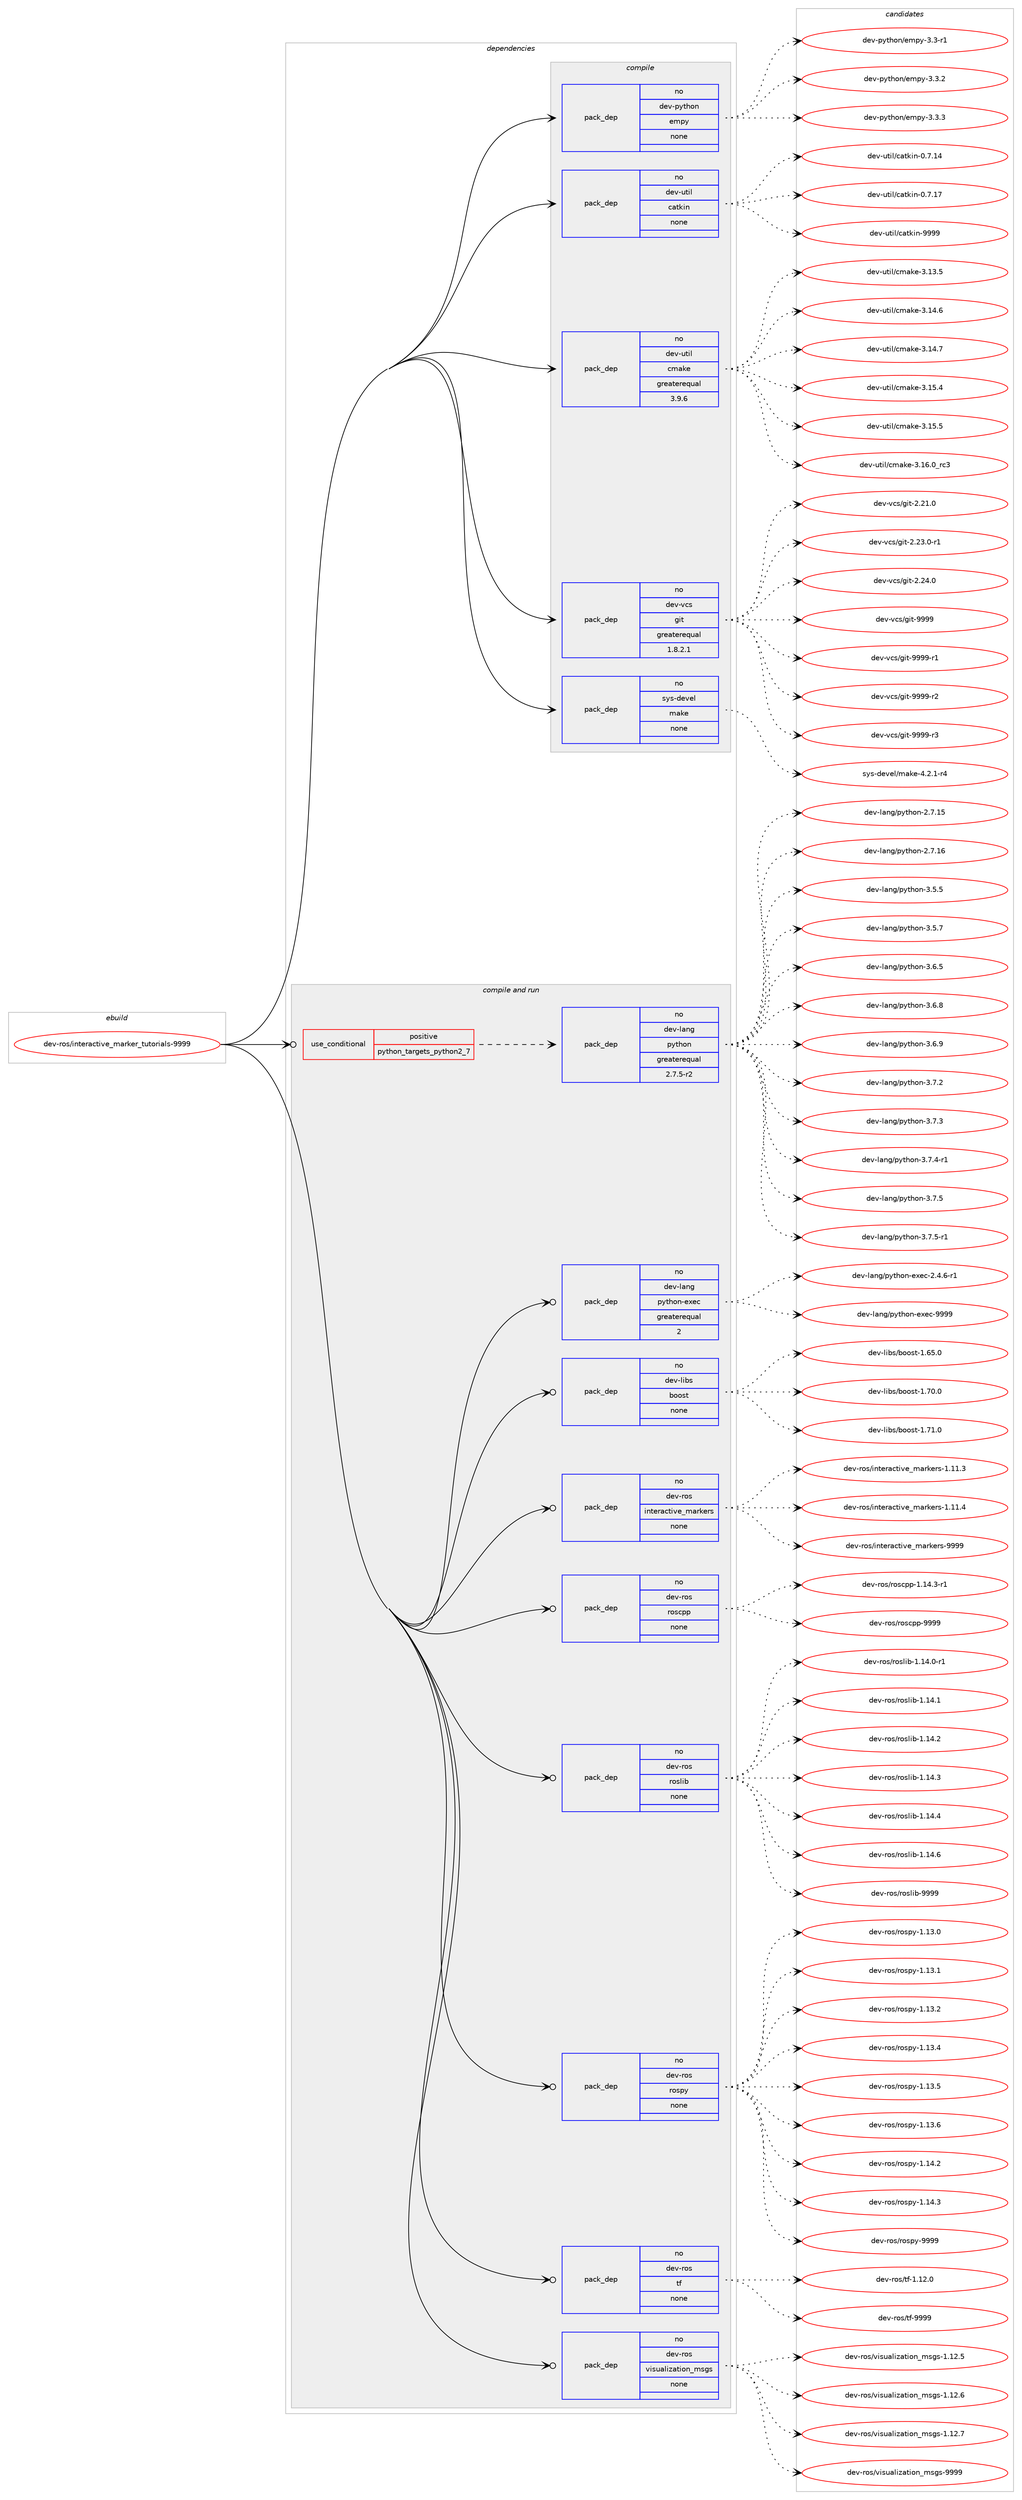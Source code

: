 digraph prolog {

# *************
# Graph options
# *************

newrank=true;
concentrate=true;
compound=true;
graph [rankdir=LR,fontname=Helvetica,fontsize=10,ranksep=1.5];#, ranksep=2.5, nodesep=0.2];
edge  [arrowhead=vee];
node  [fontname=Helvetica,fontsize=10];

# **********
# The ebuild
# **********

subgraph cluster_leftcol {
color=gray;
rank=same;
label=<<i>ebuild</i>>;
id [label="dev-ros/interactive_marker_tutorials-9999", color=red, width=4, href="../dev-ros/interactive_marker_tutorials-9999.svg"];
}

# ****************
# The dependencies
# ****************

subgraph cluster_midcol {
color=gray;
label=<<i>dependencies</i>>;
subgraph cluster_compile {
fillcolor="#eeeeee";
style=filled;
label=<<i>compile</i>>;
subgraph pack489170 {
dependency654642 [label=<<TABLE BORDER="0" CELLBORDER="1" CELLSPACING="0" CELLPADDING="4" WIDTH="220"><TR><TD ROWSPAN="6" CELLPADDING="30">pack_dep</TD></TR><TR><TD WIDTH="110">no</TD></TR><TR><TD>dev-python</TD></TR><TR><TD>empy</TD></TR><TR><TD>none</TD></TR><TR><TD></TD></TR></TABLE>>, shape=none, color=blue];
}
id:e -> dependency654642:w [weight=20,style="solid",arrowhead="vee"];
subgraph pack489171 {
dependency654643 [label=<<TABLE BORDER="0" CELLBORDER="1" CELLSPACING="0" CELLPADDING="4" WIDTH="220"><TR><TD ROWSPAN="6" CELLPADDING="30">pack_dep</TD></TR><TR><TD WIDTH="110">no</TD></TR><TR><TD>dev-util</TD></TR><TR><TD>catkin</TD></TR><TR><TD>none</TD></TR><TR><TD></TD></TR></TABLE>>, shape=none, color=blue];
}
id:e -> dependency654643:w [weight=20,style="solid",arrowhead="vee"];
subgraph pack489172 {
dependency654644 [label=<<TABLE BORDER="0" CELLBORDER="1" CELLSPACING="0" CELLPADDING="4" WIDTH="220"><TR><TD ROWSPAN="6" CELLPADDING="30">pack_dep</TD></TR><TR><TD WIDTH="110">no</TD></TR><TR><TD>dev-util</TD></TR><TR><TD>cmake</TD></TR><TR><TD>greaterequal</TD></TR><TR><TD>3.9.6</TD></TR></TABLE>>, shape=none, color=blue];
}
id:e -> dependency654644:w [weight=20,style="solid",arrowhead="vee"];
subgraph pack489173 {
dependency654645 [label=<<TABLE BORDER="0" CELLBORDER="1" CELLSPACING="0" CELLPADDING="4" WIDTH="220"><TR><TD ROWSPAN="6" CELLPADDING="30">pack_dep</TD></TR><TR><TD WIDTH="110">no</TD></TR><TR><TD>dev-vcs</TD></TR><TR><TD>git</TD></TR><TR><TD>greaterequal</TD></TR><TR><TD>1.8.2.1</TD></TR></TABLE>>, shape=none, color=blue];
}
id:e -> dependency654645:w [weight=20,style="solid",arrowhead="vee"];
subgraph pack489174 {
dependency654646 [label=<<TABLE BORDER="0" CELLBORDER="1" CELLSPACING="0" CELLPADDING="4" WIDTH="220"><TR><TD ROWSPAN="6" CELLPADDING="30">pack_dep</TD></TR><TR><TD WIDTH="110">no</TD></TR><TR><TD>sys-devel</TD></TR><TR><TD>make</TD></TR><TR><TD>none</TD></TR><TR><TD></TD></TR></TABLE>>, shape=none, color=blue];
}
id:e -> dependency654646:w [weight=20,style="solid",arrowhead="vee"];
}
subgraph cluster_compileandrun {
fillcolor="#eeeeee";
style=filled;
label=<<i>compile and run</i>>;
subgraph cond153566 {
dependency654647 [label=<<TABLE BORDER="0" CELLBORDER="1" CELLSPACING="0" CELLPADDING="4"><TR><TD ROWSPAN="3" CELLPADDING="10">use_conditional</TD></TR><TR><TD>positive</TD></TR><TR><TD>python_targets_python2_7</TD></TR></TABLE>>, shape=none, color=red];
subgraph pack489175 {
dependency654648 [label=<<TABLE BORDER="0" CELLBORDER="1" CELLSPACING="0" CELLPADDING="4" WIDTH="220"><TR><TD ROWSPAN="6" CELLPADDING="30">pack_dep</TD></TR><TR><TD WIDTH="110">no</TD></TR><TR><TD>dev-lang</TD></TR><TR><TD>python</TD></TR><TR><TD>greaterequal</TD></TR><TR><TD>2.7.5-r2</TD></TR></TABLE>>, shape=none, color=blue];
}
dependency654647:e -> dependency654648:w [weight=20,style="dashed",arrowhead="vee"];
}
id:e -> dependency654647:w [weight=20,style="solid",arrowhead="odotvee"];
subgraph pack489176 {
dependency654649 [label=<<TABLE BORDER="0" CELLBORDER="1" CELLSPACING="0" CELLPADDING="4" WIDTH="220"><TR><TD ROWSPAN="6" CELLPADDING="30">pack_dep</TD></TR><TR><TD WIDTH="110">no</TD></TR><TR><TD>dev-lang</TD></TR><TR><TD>python-exec</TD></TR><TR><TD>greaterequal</TD></TR><TR><TD>2</TD></TR></TABLE>>, shape=none, color=blue];
}
id:e -> dependency654649:w [weight=20,style="solid",arrowhead="odotvee"];
subgraph pack489177 {
dependency654650 [label=<<TABLE BORDER="0" CELLBORDER="1" CELLSPACING="0" CELLPADDING="4" WIDTH="220"><TR><TD ROWSPAN="6" CELLPADDING="30">pack_dep</TD></TR><TR><TD WIDTH="110">no</TD></TR><TR><TD>dev-libs</TD></TR><TR><TD>boost</TD></TR><TR><TD>none</TD></TR><TR><TD></TD></TR></TABLE>>, shape=none, color=blue];
}
id:e -> dependency654650:w [weight=20,style="solid",arrowhead="odotvee"];
subgraph pack489178 {
dependency654651 [label=<<TABLE BORDER="0" CELLBORDER="1" CELLSPACING="0" CELLPADDING="4" WIDTH="220"><TR><TD ROWSPAN="6" CELLPADDING="30">pack_dep</TD></TR><TR><TD WIDTH="110">no</TD></TR><TR><TD>dev-ros</TD></TR><TR><TD>interactive_markers</TD></TR><TR><TD>none</TD></TR><TR><TD></TD></TR></TABLE>>, shape=none, color=blue];
}
id:e -> dependency654651:w [weight=20,style="solid",arrowhead="odotvee"];
subgraph pack489179 {
dependency654652 [label=<<TABLE BORDER="0" CELLBORDER="1" CELLSPACING="0" CELLPADDING="4" WIDTH="220"><TR><TD ROWSPAN="6" CELLPADDING="30">pack_dep</TD></TR><TR><TD WIDTH="110">no</TD></TR><TR><TD>dev-ros</TD></TR><TR><TD>roscpp</TD></TR><TR><TD>none</TD></TR><TR><TD></TD></TR></TABLE>>, shape=none, color=blue];
}
id:e -> dependency654652:w [weight=20,style="solid",arrowhead="odotvee"];
subgraph pack489180 {
dependency654653 [label=<<TABLE BORDER="0" CELLBORDER="1" CELLSPACING="0" CELLPADDING="4" WIDTH="220"><TR><TD ROWSPAN="6" CELLPADDING="30">pack_dep</TD></TR><TR><TD WIDTH="110">no</TD></TR><TR><TD>dev-ros</TD></TR><TR><TD>roslib</TD></TR><TR><TD>none</TD></TR><TR><TD></TD></TR></TABLE>>, shape=none, color=blue];
}
id:e -> dependency654653:w [weight=20,style="solid",arrowhead="odotvee"];
subgraph pack489181 {
dependency654654 [label=<<TABLE BORDER="0" CELLBORDER="1" CELLSPACING="0" CELLPADDING="4" WIDTH="220"><TR><TD ROWSPAN="6" CELLPADDING="30">pack_dep</TD></TR><TR><TD WIDTH="110">no</TD></TR><TR><TD>dev-ros</TD></TR><TR><TD>rospy</TD></TR><TR><TD>none</TD></TR><TR><TD></TD></TR></TABLE>>, shape=none, color=blue];
}
id:e -> dependency654654:w [weight=20,style="solid",arrowhead="odotvee"];
subgraph pack489182 {
dependency654655 [label=<<TABLE BORDER="0" CELLBORDER="1" CELLSPACING="0" CELLPADDING="4" WIDTH="220"><TR><TD ROWSPAN="6" CELLPADDING="30">pack_dep</TD></TR><TR><TD WIDTH="110">no</TD></TR><TR><TD>dev-ros</TD></TR><TR><TD>tf</TD></TR><TR><TD>none</TD></TR><TR><TD></TD></TR></TABLE>>, shape=none, color=blue];
}
id:e -> dependency654655:w [weight=20,style="solid",arrowhead="odotvee"];
subgraph pack489183 {
dependency654656 [label=<<TABLE BORDER="0" CELLBORDER="1" CELLSPACING="0" CELLPADDING="4" WIDTH="220"><TR><TD ROWSPAN="6" CELLPADDING="30">pack_dep</TD></TR><TR><TD WIDTH="110">no</TD></TR><TR><TD>dev-ros</TD></TR><TR><TD>visualization_msgs</TD></TR><TR><TD>none</TD></TR><TR><TD></TD></TR></TABLE>>, shape=none, color=blue];
}
id:e -> dependency654656:w [weight=20,style="solid",arrowhead="odotvee"];
}
subgraph cluster_run {
fillcolor="#eeeeee";
style=filled;
label=<<i>run</i>>;
}
}

# **************
# The candidates
# **************

subgraph cluster_choices {
rank=same;
color=gray;
label=<<i>candidates</i>>;

subgraph choice489170 {
color=black;
nodesep=1;
choice1001011184511212111610411111047101109112121455146514511449 [label="dev-python/empy-3.3-r1", color=red, width=4,href="../dev-python/empy-3.3-r1.svg"];
choice1001011184511212111610411111047101109112121455146514650 [label="dev-python/empy-3.3.2", color=red, width=4,href="../dev-python/empy-3.3.2.svg"];
choice1001011184511212111610411111047101109112121455146514651 [label="dev-python/empy-3.3.3", color=red, width=4,href="../dev-python/empy-3.3.3.svg"];
dependency654642:e -> choice1001011184511212111610411111047101109112121455146514511449:w [style=dotted,weight="100"];
dependency654642:e -> choice1001011184511212111610411111047101109112121455146514650:w [style=dotted,weight="100"];
dependency654642:e -> choice1001011184511212111610411111047101109112121455146514651:w [style=dotted,weight="100"];
}
subgraph choice489171 {
color=black;
nodesep=1;
choice1001011184511711610510847999711610710511045484655464952 [label="dev-util/catkin-0.7.14", color=red, width=4,href="../dev-util/catkin-0.7.14.svg"];
choice1001011184511711610510847999711610710511045484655464955 [label="dev-util/catkin-0.7.17", color=red, width=4,href="../dev-util/catkin-0.7.17.svg"];
choice100101118451171161051084799971161071051104557575757 [label="dev-util/catkin-9999", color=red, width=4,href="../dev-util/catkin-9999.svg"];
dependency654643:e -> choice1001011184511711610510847999711610710511045484655464952:w [style=dotted,weight="100"];
dependency654643:e -> choice1001011184511711610510847999711610710511045484655464955:w [style=dotted,weight="100"];
dependency654643:e -> choice100101118451171161051084799971161071051104557575757:w [style=dotted,weight="100"];
}
subgraph choice489172 {
color=black;
nodesep=1;
choice1001011184511711610510847991099710710145514649514653 [label="dev-util/cmake-3.13.5", color=red, width=4,href="../dev-util/cmake-3.13.5.svg"];
choice1001011184511711610510847991099710710145514649524654 [label="dev-util/cmake-3.14.6", color=red, width=4,href="../dev-util/cmake-3.14.6.svg"];
choice1001011184511711610510847991099710710145514649524655 [label="dev-util/cmake-3.14.7", color=red, width=4,href="../dev-util/cmake-3.14.7.svg"];
choice1001011184511711610510847991099710710145514649534652 [label="dev-util/cmake-3.15.4", color=red, width=4,href="../dev-util/cmake-3.15.4.svg"];
choice1001011184511711610510847991099710710145514649534653 [label="dev-util/cmake-3.15.5", color=red, width=4,href="../dev-util/cmake-3.15.5.svg"];
choice1001011184511711610510847991099710710145514649544648951149951 [label="dev-util/cmake-3.16.0_rc3", color=red, width=4,href="../dev-util/cmake-3.16.0_rc3.svg"];
dependency654644:e -> choice1001011184511711610510847991099710710145514649514653:w [style=dotted,weight="100"];
dependency654644:e -> choice1001011184511711610510847991099710710145514649524654:w [style=dotted,weight="100"];
dependency654644:e -> choice1001011184511711610510847991099710710145514649524655:w [style=dotted,weight="100"];
dependency654644:e -> choice1001011184511711610510847991099710710145514649534652:w [style=dotted,weight="100"];
dependency654644:e -> choice1001011184511711610510847991099710710145514649534653:w [style=dotted,weight="100"];
dependency654644:e -> choice1001011184511711610510847991099710710145514649544648951149951:w [style=dotted,weight="100"];
}
subgraph choice489173 {
color=black;
nodesep=1;
choice10010111845118991154710310511645504650494648 [label="dev-vcs/git-2.21.0", color=red, width=4,href="../dev-vcs/git-2.21.0.svg"];
choice100101118451189911547103105116455046505146484511449 [label="dev-vcs/git-2.23.0-r1", color=red, width=4,href="../dev-vcs/git-2.23.0-r1.svg"];
choice10010111845118991154710310511645504650524648 [label="dev-vcs/git-2.24.0", color=red, width=4,href="../dev-vcs/git-2.24.0.svg"];
choice1001011184511899115471031051164557575757 [label="dev-vcs/git-9999", color=red, width=4,href="../dev-vcs/git-9999.svg"];
choice10010111845118991154710310511645575757574511449 [label="dev-vcs/git-9999-r1", color=red, width=4,href="../dev-vcs/git-9999-r1.svg"];
choice10010111845118991154710310511645575757574511450 [label="dev-vcs/git-9999-r2", color=red, width=4,href="../dev-vcs/git-9999-r2.svg"];
choice10010111845118991154710310511645575757574511451 [label="dev-vcs/git-9999-r3", color=red, width=4,href="../dev-vcs/git-9999-r3.svg"];
dependency654645:e -> choice10010111845118991154710310511645504650494648:w [style=dotted,weight="100"];
dependency654645:e -> choice100101118451189911547103105116455046505146484511449:w [style=dotted,weight="100"];
dependency654645:e -> choice10010111845118991154710310511645504650524648:w [style=dotted,weight="100"];
dependency654645:e -> choice1001011184511899115471031051164557575757:w [style=dotted,weight="100"];
dependency654645:e -> choice10010111845118991154710310511645575757574511449:w [style=dotted,weight="100"];
dependency654645:e -> choice10010111845118991154710310511645575757574511450:w [style=dotted,weight="100"];
dependency654645:e -> choice10010111845118991154710310511645575757574511451:w [style=dotted,weight="100"];
}
subgraph choice489174 {
color=black;
nodesep=1;
choice1151211154510010111810110847109971071014552465046494511452 [label="sys-devel/make-4.2.1-r4", color=red, width=4,href="../sys-devel/make-4.2.1-r4.svg"];
dependency654646:e -> choice1151211154510010111810110847109971071014552465046494511452:w [style=dotted,weight="100"];
}
subgraph choice489175 {
color=black;
nodesep=1;
choice10010111845108971101034711212111610411111045504655464953 [label="dev-lang/python-2.7.15", color=red, width=4,href="../dev-lang/python-2.7.15.svg"];
choice10010111845108971101034711212111610411111045504655464954 [label="dev-lang/python-2.7.16", color=red, width=4,href="../dev-lang/python-2.7.16.svg"];
choice100101118451089711010347112121116104111110455146534653 [label="dev-lang/python-3.5.5", color=red, width=4,href="../dev-lang/python-3.5.5.svg"];
choice100101118451089711010347112121116104111110455146534655 [label="dev-lang/python-3.5.7", color=red, width=4,href="../dev-lang/python-3.5.7.svg"];
choice100101118451089711010347112121116104111110455146544653 [label="dev-lang/python-3.6.5", color=red, width=4,href="../dev-lang/python-3.6.5.svg"];
choice100101118451089711010347112121116104111110455146544656 [label="dev-lang/python-3.6.8", color=red, width=4,href="../dev-lang/python-3.6.8.svg"];
choice100101118451089711010347112121116104111110455146544657 [label="dev-lang/python-3.6.9", color=red, width=4,href="../dev-lang/python-3.6.9.svg"];
choice100101118451089711010347112121116104111110455146554650 [label="dev-lang/python-3.7.2", color=red, width=4,href="../dev-lang/python-3.7.2.svg"];
choice100101118451089711010347112121116104111110455146554651 [label="dev-lang/python-3.7.3", color=red, width=4,href="../dev-lang/python-3.7.3.svg"];
choice1001011184510897110103471121211161041111104551465546524511449 [label="dev-lang/python-3.7.4-r1", color=red, width=4,href="../dev-lang/python-3.7.4-r1.svg"];
choice100101118451089711010347112121116104111110455146554653 [label="dev-lang/python-3.7.5", color=red, width=4,href="../dev-lang/python-3.7.5.svg"];
choice1001011184510897110103471121211161041111104551465546534511449 [label="dev-lang/python-3.7.5-r1", color=red, width=4,href="../dev-lang/python-3.7.5-r1.svg"];
dependency654648:e -> choice10010111845108971101034711212111610411111045504655464953:w [style=dotted,weight="100"];
dependency654648:e -> choice10010111845108971101034711212111610411111045504655464954:w [style=dotted,weight="100"];
dependency654648:e -> choice100101118451089711010347112121116104111110455146534653:w [style=dotted,weight="100"];
dependency654648:e -> choice100101118451089711010347112121116104111110455146534655:w [style=dotted,weight="100"];
dependency654648:e -> choice100101118451089711010347112121116104111110455146544653:w [style=dotted,weight="100"];
dependency654648:e -> choice100101118451089711010347112121116104111110455146544656:w [style=dotted,weight="100"];
dependency654648:e -> choice100101118451089711010347112121116104111110455146544657:w [style=dotted,weight="100"];
dependency654648:e -> choice100101118451089711010347112121116104111110455146554650:w [style=dotted,weight="100"];
dependency654648:e -> choice100101118451089711010347112121116104111110455146554651:w [style=dotted,weight="100"];
dependency654648:e -> choice1001011184510897110103471121211161041111104551465546524511449:w [style=dotted,weight="100"];
dependency654648:e -> choice100101118451089711010347112121116104111110455146554653:w [style=dotted,weight="100"];
dependency654648:e -> choice1001011184510897110103471121211161041111104551465546534511449:w [style=dotted,weight="100"];
}
subgraph choice489176 {
color=black;
nodesep=1;
choice10010111845108971101034711212111610411111045101120101994550465246544511449 [label="dev-lang/python-exec-2.4.6-r1", color=red, width=4,href="../dev-lang/python-exec-2.4.6-r1.svg"];
choice10010111845108971101034711212111610411111045101120101994557575757 [label="dev-lang/python-exec-9999", color=red, width=4,href="../dev-lang/python-exec-9999.svg"];
dependency654649:e -> choice10010111845108971101034711212111610411111045101120101994550465246544511449:w [style=dotted,weight="100"];
dependency654649:e -> choice10010111845108971101034711212111610411111045101120101994557575757:w [style=dotted,weight="100"];
}
subgraph choice489177 {
color=black;
nodesep=1;
choice1001011184510810598115479811111111511645494654534648 [label="dev-libs/boost-1.65.0", color=red, width=4,href="../dev-libs/boost-1.65.0.svg"];
choice1001011184510810598115479811111111511645494655484648 [label="dev-libs/boost-1.70.0", color=red, width=4,href="../dev-libs/boost-1.70.0.svg"];
choice1001011184510810598115479811111111511645494655494648 [label="dev-libs/boost-1.71.0", color=red, width=4,href="../dev-libs/boost-1.71.0.svg"];
dependency654650:e -> choice1001011184510810598115479811111111511645494654534648:w [style=dotted,weight="100"];
dependency654650:e -> choice1001011184510810598115479811111111511645494655484648:w [style=dotted,weight="100"];
dependency654650:e -> choice1001011184510810598115479811111111511645494655494648:w [style=dotted,weight="100"];
}
subgraph choice489178 {
color=black;
nodesep=1;
choice10010111845114111115471051101161011149799116105118101951099711410710111411545494649494651 [label="dev-ros/interactive_markers-1.11.3", color=red, width=4,href="../dev-ros/interactive_markers-1.11.3.svg"];
choice10010111845114111115471051101161011149799116105118101951099711410710111411545494649494652 [label="dev-ros/interactive_markers-1.11.4", color=red, width=4,href="../dev-ros/interactive_markers-1.11.4.svg"];
choice1001011184511411111547105110116101114979911610511810195109971141071011141154557575757 [label="dev-ros/interactive_markers-9999", color=red, width=4,href="../dev-ros/interactive_markers-9999.svg"];
dependency654651:e -> choice10010111845114111115471051101161011149799116105118101951099711410710111411545494649494651:w [style=dotted,weight="100"];
dependency654651:e -> choice10010111845114111115471051101161011149799116105118101951099711410710111411545494649494652:w [style=dotted,weight="100"];
dependency654651:e -> choice1001011184511411111547105110116101114979911610511810195109971141071011141154557575757:w [style=dotted,weight="100"];
}
subgraph choice489179 {
color=black;
nodesep=1;
choice100101118451141111154711411111599112112454946495246514511449 [label="dev-ros/roscpp-1.14.3-r1", color=red, width=4,href="../dev-ros/roscpp-1.14.3-r1.svg"];
choice1001011184511411111547114111115991121124557575757 [label="dev-ros/roscpp-9999", color=red, width=4,href="../dev-ros/roscpp-9999.svg"];
dependency654652:e -> choice100101118451141111154711411111599112112454946495246514511449:w [style=dotted,weight="100"];
dependency654652:e -> choice1001011184511411111547114111115991121124557575757:w [style=dotted,weight="100"];
}
subgraph choice489180 {
color=black;
nodesep=1;
choice100101118451141111154711411111510810598454946495246484511449 [label="dev-ros/roslib-1.14.0-r1", color=red, width=4,href="../dev-ros/roslib-1.14.0-r1.svg"];
choice10010111845114111115471141111151081059845494649524649 [label="dev-ros/roslib-1.14.1", color=red, width=4,href="../dev-ros/roslib-1.14.1.svg"];
choice10010111845114111115471141111151081059845494649524650 [label="dev-ros/roslib-1.14.2", color=red, width=4,href="../dev-ros/roslib-1.14.2.svg"];
choice10010111845114111115471141111151081059845494649524651 [label="dev-ros/roslib-1.14.3", color=red, width=4,href="../dev-ros/roslib-1.14.3.svg"];
choice10010111845114111115471141111151081059845494649524652 [label="dev-ros/roslib-1.14.4", color=red, width=4,href="../dev-ros/roslib-1.14.4.svg"];
choice10010111845114111115471141111151081059845494649524654 [label="dev-ros/roslib-1.14.6", color=red, width=4,href="../dev-ros/roslib-1.14.6.svg"];
choice1001011184511411111547114111115108105984557575757 [label="dev-ros/roslib-9999", color=red, width=4,href="../dev-ros/roslib-9999.svg"];
dependency654653:e -> choice100101118451141111154711411111510810598454946495246484511449:w [style=dotted,weight="100"];
dependency654653:e -> choice10010111845114111115471141111151081059845494649524649:w [style=dotted,weight="100"];
dependency654653:e -> choice10010111845114111115471141111151081059845494649524650:w [style=dotted,weight="100"];
dependency654653:e -> choice10010111845114111115471141111151081059845494649524651:w [style=dotted,weight="100"];
dependency654653:e -> choice10010111845114111115471141111151081059845494649524652:w [style=dotted,weight="100"];
dependency654653:e -> choice10010111845114111115471141111151081059845494649524654:w [style=dotted,weight="100"];
dependency654653:e -> choice1001011184511411111547114111115108105984557575757:w [style=dotted,weight="100"];
}
subgraph choice489181 {
color=black;
nodesep=1;
choice100101118451141111154711411111511212145494649514648 [label="dev-ros/rospy-1.13.0", color=red, width=4,href="../dev-ros/rospy-1.13.0.svg"];
choice100101118451141111154711411111511212145494649514649 [label="dev-ros/rospy-1.13.1", color=red, width=4,href="../dev-ros/rospy-1.13.1.svg"];
choice100101118451141111154711411111511212145494649514650 [label="dev-ros/rospy-1.13.2", color=red, width=4,href="../dev-ros/rospy-1.13.2.svg"];
choice100101118451141111154711411111511212145494649514652 [label="dev-ros/rospy-1.13.4", color=red, width=4,href="../dev-ros/rospy-1.13.4.svg"];
choice100101118451141111154711411111511212145494649514653 [label="dev-ros/rospy-1.13.5", color=red, width=4,href="../dev-ros/rospy-1.13.5.svg"];
choice100101118451141111154711411111511212145494649514654 [label="dev-ros/rospy-1.13.6", color=red, width=4,href="../dev-ros/rospy-1.13.6.svg"];
choice100101118451141111154711411111511212145494649524650 [label="dev-ros/rospy-1.14.2", color=red, width=4,href="../dev-ros/rospy-1.14.2.svg"];
choice100101118451141111154711411111511212145494649524651 [label="dev-ros/rospy-1.14.3", color=red, width=4,href="../dev-ros/rospy-1.14.3.svg"];
choice10010111845114111115471141111151121214557575757 [label="dev-ros/rospy-9999", color=red, width=4,href="../dev-ros/rospy-9999.svg"];
dependency654654:e -> choice100101118451141111154711411111511212145494649514648:w [style=dotted,weight="100"];
dependency654654:e -> choice100101118451141111154711411111511212145494649514649:w [style=dotted,weight="100"];
dependency654654:e -> choice100101118451141111154711411111511212145494649514650:w [style=dotted,weight="100"];
dependency654654:e -> choice100101118451141111154711411111511212145494649514652:w [style=dotted,weight="100"];
dependency654654:e -> choice100101118451141111154711411111511212145494649514653:w [style=dotted,weight="100"];
dependency654654:e -> choice100101118451141111154711411111511212145494649514654:w [style=dotted,weight="100"];
dependency654654:e -> choice100101118451141111154711411111511212145494649524650:w [style=dotted,weight="100"];
dependency654654:e -> choice100101118451141111154711411111511212145494649524651:w [style=dotted,weight="100"];
dependency654654:e -> choice10010111845114111115471141111151121214557575757:w [style=dotted,weight="100"];
}
subgraph choice489182 {
color=black;
nodesep=1;
choice100101118451141111154711610245494649504648 [label="dev-ros/tf-1.12.0", color=red, width=4,href="../dev-ros/tf-1.12.0.svg"];
choice10010111845114111115471161024557575757 [label="dev-ros/tf-9999", color=red, width=4,href="../dev-ros/tf-9999.svg"];
dependency654655:e -> choice100101118451141111154711610245494649504648:w [style=dotted,weight="100"];
dependency654655:e -> choice10010111845114111115471161024557575757:w [style=dotted,weight="100"];
}
subgraph choice489183 {
color=black;
nodesep=1;
choice100101118451141111154711810511511797108105122971161051111109510911510311545494649504653 [label="dev-ros/visualization_msgs-1.12.5", color=red, width=4,href="../dev-ros/visualization_msgs-1.12.5.svg"];
choice100101118451141111154711810511511797108105122971161051111109510911510311545494649504654 [label="dev-ros/visualization_msgs-1.12.6", color=red, width=4,href="../dev-ros/visualization_msgs-1.12.6.svg"];
choice100101118451141111154711810511511797108105122971161051111109510911510311545494649504655 [label="dev-ros/visualization_msgs-1.12.7", color=red, width=4,href="../dev-ros/visualization_msgs-1.12.7.svg"];
choice10010111845114111115471181051151179710810512297116105111110951091151031154557575757 [label="dev-ros/visualization_msgs-9999", color=red, width=4,href="../dev-ros/visualization_msgs-9999.svg"];
dependency654656:e -> choice100101118451141111154711810511511797108105122971161051111109510911510311545494649504653:w [style=dotted,weight="100"];
dependency654656:e -> choice100101118451141111154711810511511797108105122971161051111109510911510311545494649504654:w [style=dotted,weight="100"];
dependency654656:e -> choice100101118451141111154711810511511797108105122971161051111109510911510311545494649504655:w [style=dotted,weight="100"];
dependency654656:e -> choice10010111845114111115471181051151179710810512297116105111110951091151031154557575757:w [style=dotted,weight="100"];
}
}

}
